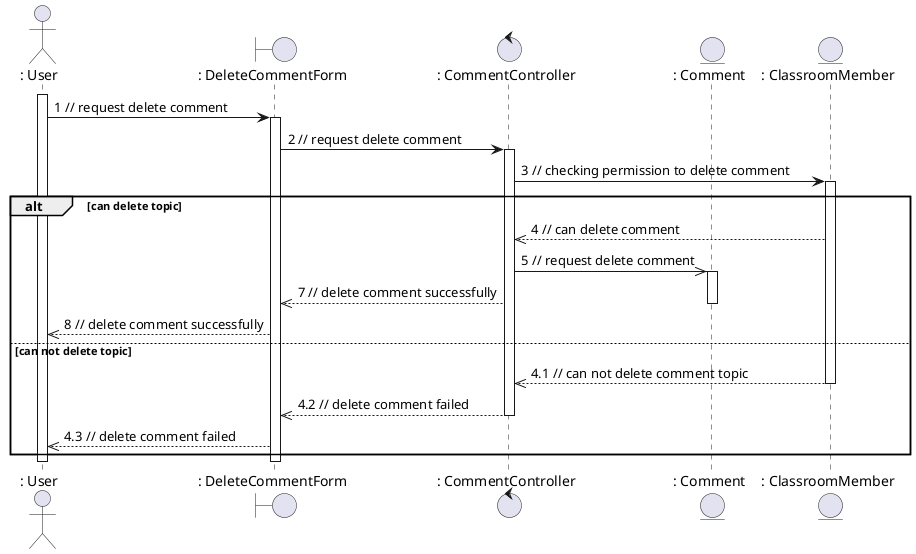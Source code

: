 @startuml deleteTopic

actor ": User"
boundary ": DeleteCommentForm"
control ": CommentController"
entity ": Comment"
entity ": ClassroomMember"

activate ": User"

": User" -> ": DeleteCommentForm": 1 // request delete comment 
activate ": DeleteCommentForm"
": DeleteCommentForm" -> ": CommentController": 2 // request delete comment
activate ": CommentController"
": CommentController" -> ": ClassroomMember": 3 // checking permission to delete comment
activate ": ClassroomMember"
alt can delete topic
    ": ClassroomMember" -->> ": CommentController": 4 // can delete comment
    ": CommentController" ->> ": Comment": 5 // request delete comment
    activate ": Comment"
    ": CommentController" -->> ": DeleteCommentForm": 7 // delete comment successfully
    deactivate ": Comment"
    ": DeleteCommentForm" -->> ": User": 8 // delete comment successfully
else can not delete topic
    ": ClassroomMember" -->> ": CommentController": 4.1 // can not delete comment topic
    deactivate ": ClassroomMember"
    ": CommentController" -->> ": DeleteCommentForm": 4.2 // delete comment failed
    deactivate ": CommentController"
    ": DeleteCommentForm" -->> ": User": 4.3 // delete comment failed
end

deactivate ": User"
deactivate ": DeleteCommentForm"


@enduml
